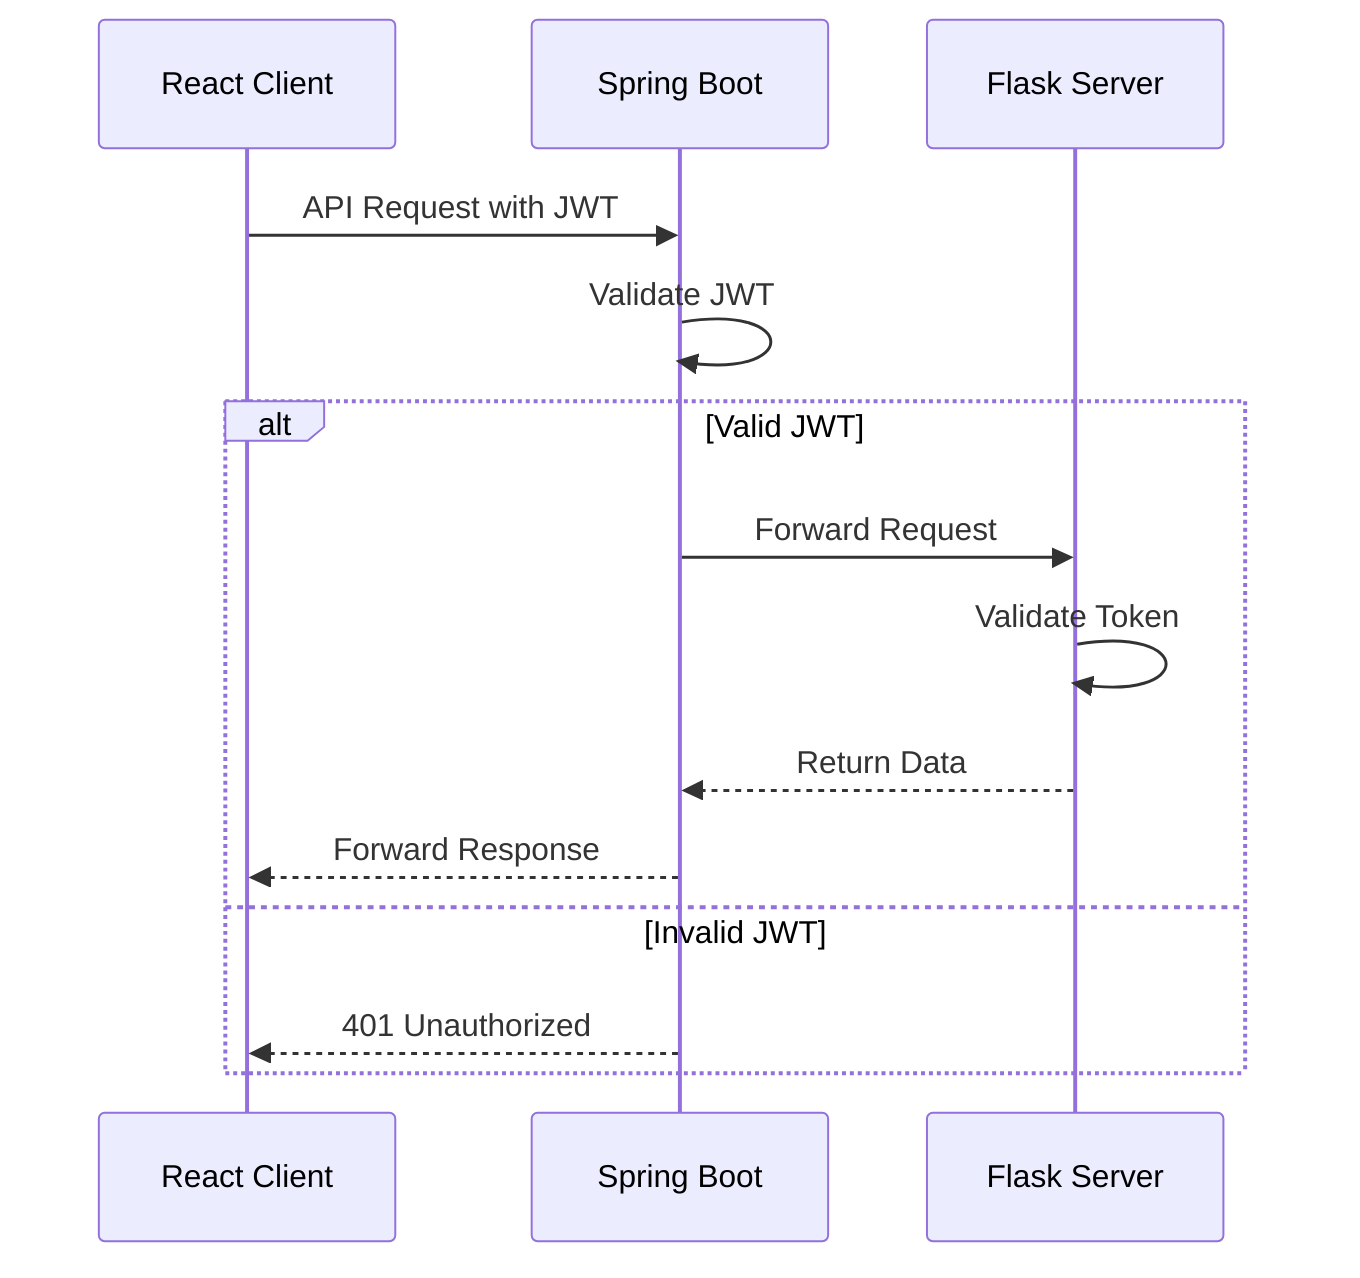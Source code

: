 sequenceDiagram
    participant Client as React Client
    participant Spring as Spring Boot
    participant Flask as Flask Server

    Client->>Spring: API Request with JWT
    Spring->>Spring: Validate JWT
    alt Valid JWT
        Spring->>Flask: Forward Request
        Flask->>Flask: Validate Token
        Flask-->>Spring: Return Data
        Spring-->>Client: Forward Response
    else Invalid JWT
        Spring-->>Client: 401 Unauthorized
    end